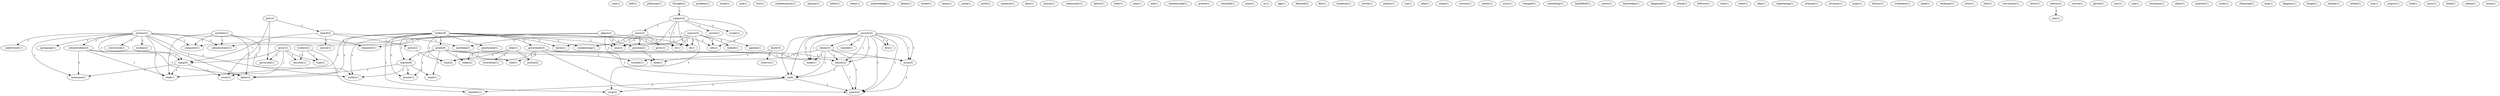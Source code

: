 digraph G {
  com [ label="com(1)" ];
  hell [ label="hell(1)" ];
  politician [ label="politician(1)" ];
  syrimis [ label="syrimis(2)" ];
  concentration [ label="concentration(3)" ];
  conversion [ label="conversion(1)" ];
  system [ label="system(2)" ];
  camp [ label="camp(5)" ];
  nonsense [ label="nonsense(1)" ];
  understood [ label="understood(1)" ];
  paragraph [ label="paragraph(1)" ];
  character [ label="character(1)" ];
  administrator [ label="administrator(1)" ];
  read [ label="read(1)" ];
  computer [ label="computer(1)" ];
  writes [ label="writes(1)" ];
  labor [ label="labor(2)" ];
  problem [ label="problem(1)" ];
  israel [ label="israel(1)" ];
  mia [ label="mia(1)" ];
  btw [ label="btw(1)" ];
  condemnation [ label="condemnation(1)" ];
  opinion [ label="opinion(1)" ];
  infact [ label="infact(1)" ];
  claim [ label="claim(1)" ];
  acknowledge [ label="acknowledge(1)" ];
  keeps [ label="keeps(1)" ];
  locate [ label="locate(1)" ];
  cease [ label="cease(1)" ];
  junta [ label="junta(1)" ];
  myth [ label="myth(2)" ];
  sampson [ label="sampson(1)" ];
  dare [ label="dare(1)" ];
  bosnia [ label="bosnia(1)" ];
  community [ label="community(1)" ];
  belive [ label="belive(1)" ];
  body [ label="body(1)" ];
  answer [ label="answer(1)" ];
  wanted [ label="wanted(1)" ];
  seems [ label="seems(3)" ];
  fire [ label="fire(1)" ];
  make [ label="make(1)" ];
  issue [ label="issue(3)" ];
  satisfy [ label="satisfy(2)" ];
  un [ label="un(6)" ];
  peace [ label="peace(2)" ];
  case [ label="case(1)" ];
  ask [ label="ask(1)" ];
  thought [ label="thought(2)" ];
  subject [ label="subject(2)" ];
  membership [ label="membership(1)" ];
  greece [ label="greece(1)" ];
  vanished [ label="vanished(1)" ];
  mine [ label="mine(1)" ];
  cc [ label="cc(1)" ];
  army [ label="army(3)" ];
  governed [ label="governed(1)" ];
  cover [ label="cover(1)" ];
  security [ label="security(1)" ];
  type [ label="type(1)" ];
  age [ label="age(1)" ];
  demand [ label="demand(2)" ];
  fish [ label="fish(1)" ];
  pow [ label="pow(3)" ];
  heard [ label="heard(3)" ];
  inception [ label="inception(1)" ];
  article [ label="article(1)" ];
  news [ label="news(3)" ];
  edu [ label="edu(2)" ];
  movie [ label="movie(1)" ];
  re [ label="re(1)" ];
  script [ label="script(1)" ];
  uiuc [ label="uiuc(2)" ];
  rk [ label="rk(1)" ];
  matter [ label="matter(1)" ];
  cza [ label="cza(1)" ];
  take [ label="take(1)" ];
  mean [ label="mean(1)" ];
  version [ label="version(1)" ];
  rambo [ label="rambo(1)" ];
  eoka [ label="eoka(1)" ];
  everybody [ label="everybody(1)" ];
  justice [ label="justice(2)" ];
  today [ label="today(2)" ];
  time [ label="time(2)" ];
  cross [ label="cross(1)" ];
  changed [ label="changed(1)" ];
  something [ label="something(1)" ];
  battlefield [ label="battlefield(1)" ];
  azeris [ label="azeris(1)" ];
  source [ label="source(1)" ];
  press [ label="press(2)" ];
  anything [ label="anything(2)" ];
  knowledge [ label="knowledge(1)" ];
  know [ label="know(3)" ];
  reserve [ label="reserve(1)" ];
  kind [ label="kind(1)" ];
  gives [ label="gives(1)" ];
  haven [ label="haven(1)" ];
  position [ label="position(2)" ];
  happened [ label="happened(1)" ];
  chuck [ label="chuck(1)" ];
  bellcore [ label="bellcore(1)" ];
  sent [ label="sent(1)" ];
  state [ label="state(1)" ];
  custody [ label="custody(1)" ];
  cyprus [ label="cyprus(4)" ];
  agenda [ label="agenda(1)" ];
  looked [ label="looked(1)" ];
  condemning [ label="condemning(1)" ];
  coup [ label="coup(3)" ];
  idea [ label="idea(1)" ];
  negotiating [ label="negotiating(1)" ];
  armenia [ label="armenia(1)" ];
  invasion [ label="invasion(1)" ];
  argic [ label="argic(1)" ];
  history [ label="history(1)" ];
  treatment [ label="treatment(1)" ];
  need [ label="need(1)" ];
  turkiye [ label="turkiye(2)" ];
  member [ label="member(1)" ];
  answer [ label="answer(2)" ];
  embargo [ label="embargo(1)" ];
  turkey [ label="turkey(9)" ];
  goverment [ label="goverment(3)" ];
  questioned [ label="questioned(1)" ];
  greek [ label="greek(9)" ];
  cypriot [ label="cypriot(6)" ];
  prison [ label="prison(1)" ];
  story [ label="story(1)" ];
  loby [ label="loby(1)" ];
  convention [ label="convention(1)" ];
  oliver [ label="oliver(1)" ];
  inform [ label="inform(2)" ];
  one [ label="one(1)" ];
  course [ label="course(1)" ];
  period [ label="period(1)" ];
  akgun [ label="akgun(4)" ];
  told [ label="told(1)" ];
  troy [ label="troy(1)" ];
  want [ label="want(1)" ];
  uxa [ label="uxa(1)" ];
  michalis [ label="michalis(1)" ];
  existence [ label="existence(1)" ];
  share [ label="share(1)" ];
  majority [ label="majority(1)" ];
  turks [ label="turks(1)" ];
  cleansing [ label="cleansing(1)" ];
  msg [ label="msg(1)" ];
  happens [ label="happens(1)" ];
  forget [ label="forget(1)" ];
  nobody [ label="nobody(1)" ];
  serbia [ label="serbia(1)" ];
  usa [ label="usa(1)" ];
  august [ label="august(1)" ];
  turk [ label="turk(1)" ];
  noris [ label="noris(1)" ];
  think [ label="think(1)" ];
  adana [ label="adana(1)" ];
  stone [ label="stone(1)" ];
  syrimis -> concentration [ label="1" ];
  syrimis -> conversion [ label="1" ];
  syrimis -> system [ label="1" ];
  syrimis -> camp [ label="1" ];
  syrimis -> nonsense [ label="1" ];
  syrimis -> understood [ label="1" ];
  syrimis -> paragraph [ label="1" ];
  syrimis -> character [ label="1" ];
  syrimis -> administrator [ label="1" ];
  syrimis -> read [ label="1" ];
  syrimis -> computer [ label="1" ];
  syrimis -> writes [ label="1" ];
  syrimis -> labor [ label="1" ];
  concentration -> camp [ label="1" ];
  concentration -> nonsense [ label="1" ];
  concentration -> read [ label="1" ];
  concentration -> labor [ label="1" ];
  answer -> wanted [ label="1" ];
  answer -> seems [ label="1" ];
  answer -> fire [ label="1" ];
  answer -> make [ label="1" ];
  answer -> issue [ label="1" ];
  answer -> satisfy [ label="1" ];
  answer -> un [ label="1" ];
  answer -> peace [ label="1" ];
  thought -> subject [ label="1" ];
  army -> governed [ label="1" ];
  army -> camp [ label="1" ];
  army -> cover [ label="1" ];
  army -> security [ label="1" ];
  army -> type [ label="1" ];
  pow -> heard [ label="1" ];
  pow -> governed [ label="1" ];
  pow -> cover [ label="1" ];
  subject -> news [ label="1" ];
  subject -> edu [ label="1" ];
  subject -> movie [ label="1" ];
  subject -> re [ label="1" ];
  subject -> script [ label="1" ];
  subject -> uiuc [ label="1" ];
  subject -> rk [ label="1" ];
  eoka -> everybody [ label="1" ];
  eoka -> justice [ label="1" ];
  eoka -> today [ label="1" ];
  eoka -> time [ label="1" ];
  heard -> source [ label="1" ];
  heard -> press [ label="1" ];
  heard -> camp [ label="1" ];
  heard -> anything [ label="1" ];
  know -> reserve [ label="2" ];
  know -> kind [ label="1" ];
  news -> edu [ label="1" ];
  news -> anything [ label="1" ];
  news -> gives [ label="1" ];
  news -> haven [ label="1" ];
  news -> position [ label="1" ];
  news -> uiuc [ label="1" ];
  seems -> make [ label="1" ];
  seems -> issue [ label="1" ];
  seems -> satisfy [ label="1" ];
  seems -> un [ label="1" ];
  seems -> peace [ label="1" ];
  seems -> custody [ label="1" ];
  cyprus -> edu [ label="1" ];
  cyprus -> agenda [ label="1" ];
  cyprus -> re [ label="1" ];
  cyprus -> looked [ label="1" ];
  cyprus -> uiuc [ label="1" ];
  cyprus -> condemning [ label="1" ];
  cyprus -> coup [ label="1" ];
  cyprus -> rk [ label="1" ];
  press -> time [ label="1" ];
  camp -> nonsense [ label="1" ];
  camp -> cover [ label="1" ];
  camp -> read [ label="1" ];
  turkiye -> security [ label="1" ];
  turkiye -> member [ label="1" ];
  turkiye -> type [ label="1" ];
  answer -> fire [ label="1" ];
  answer -> make [ label="1" ];
  answer -> issue [ label="1" ];
  answer -> satisfy [ label="1" ];
  answer -> un [ label="1" ];
  answer -> peace [ label="1" ];
  turkey -> re [ label="1" ];
  turkey -> goverment [ label="1" ];
  turkey -> haven [ label="1" ];
  turkey -> questioned [ label="1" ];
  turkey -> greek [ label="1" ];
  turkey -> uiuc [ label="1" ];
  turkey -> condemning [ label="1" ];
  turkey -> read [ label="1" ];
  turkey -> cypriot [ label="1" ];
  turkey -> prison [ label="1" ];
  turkey -> writes [ label="1" ];
  turkey -> time [ label="1" ];
  turkey -> labor [ label="1" ];
  turkey -> coup [ label="1" ];
  turkey -> rk [ label="1" ];
  inform -> one [ label="1" ];
  akgun -> position [ label="1" ];
  akgun -> character [ label="1" ];
  akgun -> uiuc [ label="1" ];
  akgun -> administrator [ label="1" ];
  akgun -> computer [ label="1" ];
  akgun -> kind [ label="1" ];
  akgun -> rk [ label="1" ];
  goverment -> issue [ label="1" ];
  goverment -> satisfy [ label="1" ];
  goverment -> un [ label="1" ];
  goverment -> peace [ label="1" ];
  goverment -> told [ label="1" ];
  goverment -> time [ label="1" ];
  issue -> peace [ label="2" ];
  position -> kind [ label="1" ];
  greek -> today [ label="1" ];
  greek -> satisfy [ label="1" ];
  greek -> cypriot [ label="1" ];
  greek -> prison [ label="1" ];
  greek -> told [ label="1" ];
  greek -> custody [ label="1" ];
  greek -> want [ label="2" ];
  michalis -> administrator [ label="1" ];
  michalis -> read [ label="1" ];
  michalis -> computer [ label="1" ];
  michalis -> writes [ label="1" ];
  michalis -> labor [ label="1" ];
  satisfy -> un [ label="1" ];
  satisfy -> peace [ label="1" ];
  un -> member [ label="2" ];
  un -> peace [ label="1" ];
  un -> coup [ label="1" ];
  cypriot -> prison [ label="1" ];
  cypriot -> writes [ label="1" ];
  cypriot -> labor [ label="1" ];
  cypriot -> want [ label="2" ];
}

